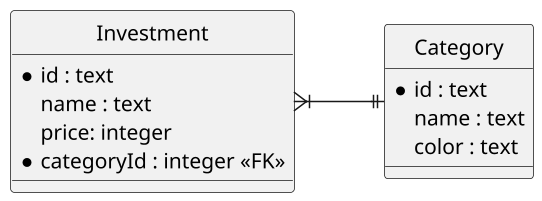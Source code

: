 @startuml
hide circle
scale 1.5
skinparam linetype ortho
skinparam monochrome true
left to right direction

entity "Investment" as investiment {
  *id : text
  name : text
  price: integer
  *categoryId : integer <<FK>>
}

entity "Category" as category {
  *id : text
  name : text
  color : text
}

investiment }|--|| category
@enduml
